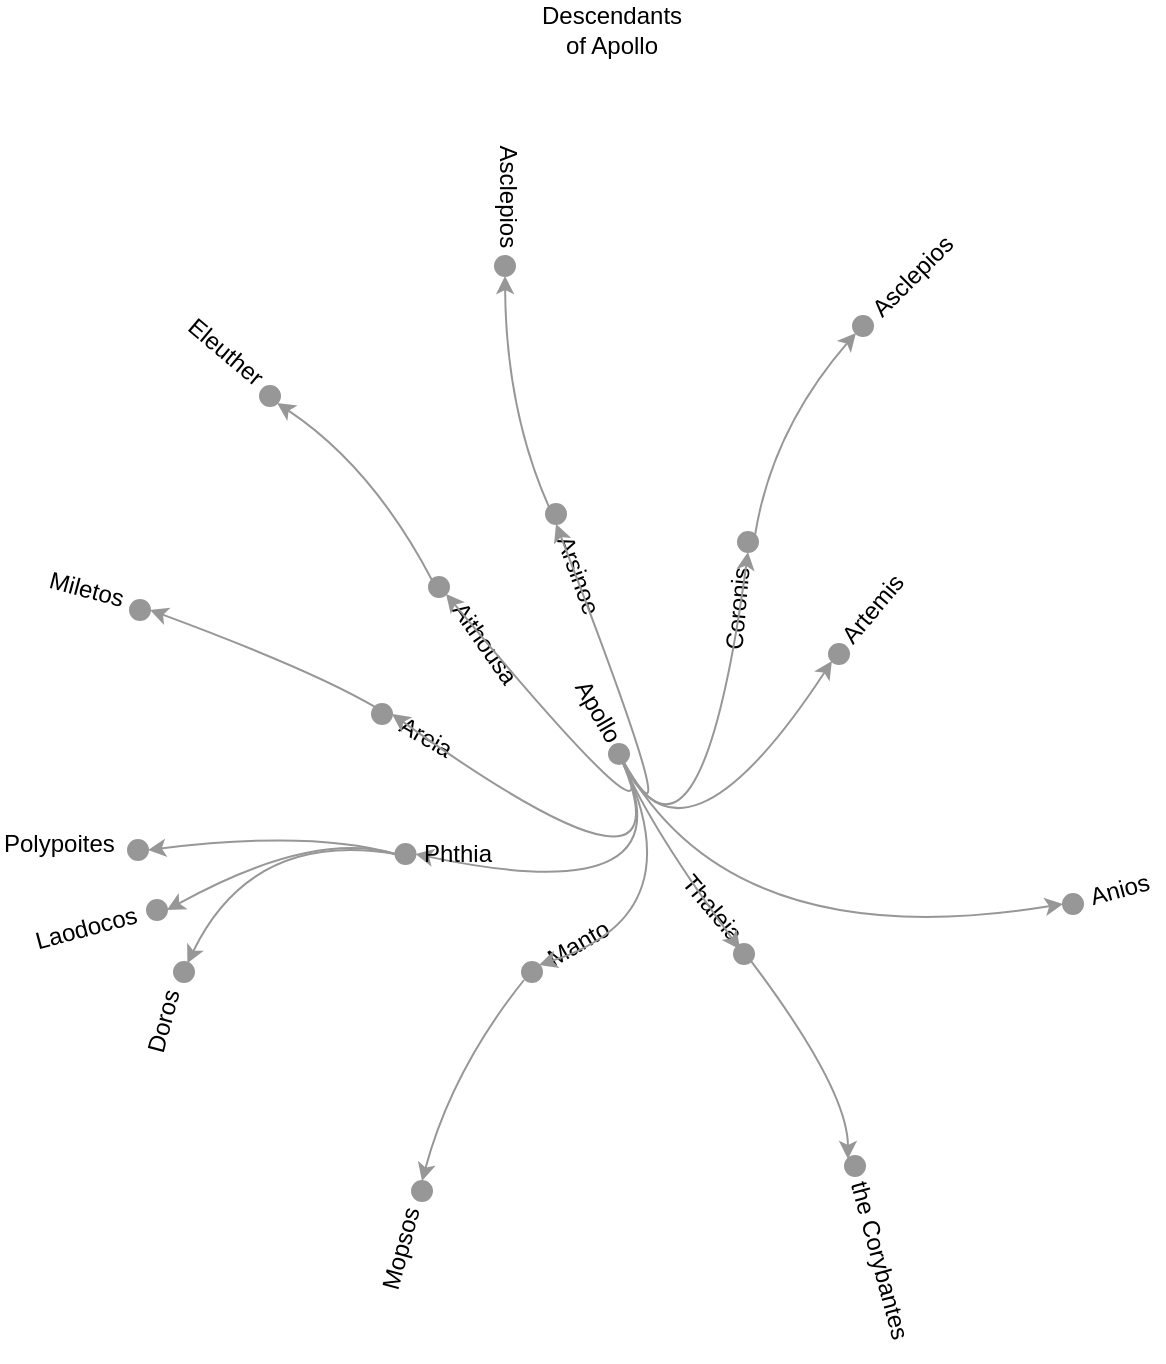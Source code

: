 <mxfile version="12.7.4" type="github" pages="2">
  <diagram id="MMezxm8C0TaXH5u5Hq_m" name="Radial tidytree">
    <mxGraphModel dx="1351" dy="856" grid="1" gridSize="10" guides="1" tooltips="1" connect="1" arrows="1" fold="1" page="1" pageScale="1" pageWidth="850" pageHeight="1100" math="0" shadow="0">
      <root>
        <mxCell id="0" />
        <mxCell id="1" parent="0" />
        <mxCell id="zpLSIEUbXP2ii_GwcyS6-2" value="Descendants of Apollo" style="text;html=1;strokeColor=none;fillColor=none;align=center;verticalAlign=middle;whiteSpace=wrap;rounded=0;" vertex="1" parent="1">
          <mxGeometry x="370" y="20" width="40" height="20" as="geometry" />
        </mxCell>
        <mxCell id="zpLSIEUbXP2ii_GwcyS6-75" value="" style="ellipse;whiteSpace=wrap;html=1;fillColor=#979797;strokeColor=#979797;" vertex="1" parent="1">
          <mxGeometry x="506.5" y="593" width="10" height="10" as="geometry" />
        </mxCell>
        <mxCell id="zpLSIEUbXP2ii_GwcyS6-76" value="the Corybantes" style="text;html=1;strokeColor=none;fillColor=none;align=center;verticalAlign=middle;whiteSpace=wrap;rounded=0;rotation=75;" vertex="1" parent="1">
          <mxGeometry x="474" y="635" width="99.5" height="20" as="geometry" />
        </mxCell>
        <mxCell id="zpLSIEUbXP2ii_GwcyS6-81" value="" style="ellipse;whiteSpace=wrap;html=1;fillColor=#979797;strokeColor=#979797;" vertex="1" parent="1">
          <mxGeometry x="290" y="605.5" width="10" height="10" as="geometry" />
        </mxCell>
        <mxCell id="zpLSIEUbXP2ii_GwcyS6-82" value="Mopsos" style="text;html=1;strokeColor=none;fillColor=none;align=left;verticalAlign=middle;whiteSpace=wrap;rounded=0;rotation=-75;" vertex="1" parent="1">
          <mxGeometry x="242" y="603" width="99.5" height="20" as="geometry" />
        </mxCell>
        <mxCell id="zpLSIEUbXP2ii_GwcyS6-83" value="" style="ellipse;whiteSpace=wrap;html=1;fillColor=#979797;strokeColor=#979797;" vertex="1" parent="1">
          <mxGeometry x="171" y="496" width="10" height="10" as="geometry" />
        </mxCell>
        <mxCell id="zpLSIEUbXP2ii_GwcyS6-84" value="Doros" style="text;html=1;strokeColor=none;fillColor=none;align=left;verticalAlign=middle;whiteSpace=wrap;rounded=0;rotation=-75;" vertex="1" parent="1">
          <mxGeometry x="148.22" y="515.91" width="35.5" height="20" as="geometry" />
        </mxCell>
        <mxCell id="zpLSIEUbXP2ii_GwcyS6-86" value="" style="ellipse;whiteSpace=wrap;html=1;fillColor=#979797;strokeColor=#979797;" vertex="1" parent="1">
          <mxGeometry x="157.5" y="465" width="10" height="10" as="geometry" />
        </mxCell>
        <mxCell id="zpLSIEUbXP2ii_GwcyS6-88" value="" style="ellipse;whiteSpace=wrap;html=1;fillColor=#979797;strokeColor=#979797;" vertex="1" parent="1">
          <mxGeometry x="148" y="435" width="10" height="10" as="geometry" />
        </mxCell>
        <mxCell id="zpLSIEUbXP2ii_GwcyS6-92" value="" style="ellipse;whiteSpace=wrap;html=1;fillColor=#979797;strokeColor=#979797;" vertex="1" parent="1">
          <mxGeometry x="149" y="315" width="10" height="10" as="geometry" />
        </mxCell>
        <mxCell id="zpLSIEUbXP2ii_GwcyS6-93" value="Miletos" style="text;html=1;strokeColor=none;fillColor=none;align=left;verticalAlign=middle;whiteSpace=wrap;rounded=0;rotation=15;" vertex="1" parent="1">
          <mxGeometry x="106.75" y="300.5" width="46.75" height="20" as="geometry" />
        </mxCell>
        <mxCell id="zpLSIEUbXP2ii_GwcyS6-94" value="" style="ellipse;whiteSpace=wrap;html=1;fillColor=#979797;strokeColor=#979797;" vertex="1" parent="1">
          <mxGeometry x="214" y="208" width="10" height="10" as="geometry" />
        </mxCell>
        <mxCell id="zpLSIEUbXP2ii_GwcyS6-95" value="Eleuther" style="text;html=1;strokeColor=none;fillColor=none;align=left;verticalAlign=middle;whiteSpace=wrap;rounded=0;rotation=40;" vertex="1" parent="1">
          <mxGeometry x="173" y="181" width="49" height="20" as="geometry" />
        </mxCell>
        <mxCell id="zpLSIEUbXP2ii_GwcyS6-96" value="" style="ellipse;whiteSpace=wrap;html=1;fillColor=#979797;strokeColor=#979797;" vertex="1" parent="1">
          <mxGeometry x="331.5" y="143" width="10" height="10" as="geometry" />
        </mxCell>
        <mxCell id="zpLSIEUbXP2ii_GwcyS6-97" value="Asclepios" style="text;html=1;strokeColor=none;fillColor=none;align=left;verticalAlign=middle;whiteSpace=wrap;rounded=0;rotation=90;" vertex="1" parent="1">
          <mxGeometry x="287.75" y="125" width="99.5" height="20" as="geometry" />
        </mxCell>
        <mxCell id="zpLSIEUbXP2ii_GwcyS6-98" value="" style="ellipse;whiteSpace=wrap;html=1;fillColor=#979797;strokeColor=#979797;" vertex="1" parent="1">
          <mxGeometry x="510.5" y="173" width="10" height="10" as="geometry" />
        </mxCell>
        <mxCell id="zpLSIEUbXP2ii_GwcyS6-99" value="Asclepios" style="text;html=1;strokeColor=none;fillColor=none;align=left;verticalAlign=middle;whiteSpace=wrap;rounded=0;rotation=-45;" vertex="1" parent="1">
          <mxGeometry x="506.5" y="127" width="99.5" height="20" as="geometry" />
        </mxCell>
        <mxCell id="zpLSIEUbXP2ii_GwcyS6-100" value="" style="curved=1;endArrow=classic;html=1;entryX=0;entryY=0;entryDx=0;entryDy=0;exitX=1;exitY=1;exitDx=0;exitDy=0;strokeColor=#979797;" edge="1" parent="1" source="zpLSIEUbXP2ii_GwcyS6-21" target="zpLSIEUbXP2ii_GwcyS6-75">
          <mxGeometry width="50" height="50" relative="1" as="geometry">
            <mxPoint x="456" y="497" as="sourcePoint" />
            <mxPoint x="516.504" y="598.464" as="targetPoint" />
            <Array as="points">
              <mxPoint x="508" y="560" />
            </Array>
          </mxGeometry>
        </mxCell>
        <mxCell id="zpLSIEUbXP2ii_GwcyS6-101" value="" style="curved=1;endArrow=classic;html=1;entryX=0.5;entryY=0;entryDx=0;entryDy=0;strokeColor=#979797;" edge="1" parent="1" target="zpLSIEUbXP2ii_GwcyS6-81">
          <mxGeometry width="50" height="50" relative="1" as="geometry">
            <mxPoint x="346" y="505" as="sourcePoint" />
            <mxPoint x="389.924" y="620.504" as="targetPoint" />
            <Array as="points">
              <mxPoint x="310" y="550" />
            </Array>
          </mxGeometry>
        </mxCell>
        <mxCell id="zpLSIEUbXP2ii_GwcyS6-102" value="" style="curved=1;endArrow=classic;html=1;exitX=0;exitY=0.5;exitDx=0;exitDy=0;strokeColor=#979797;entryX=0.67;entryY=0.064;entryDx=0;entryDy=0;entryPerimeter=0;" edge="1" parent="1" source="zpLSIEUbXP2ii_GwcyS6-29" target="zpLSIEUbXP2ii_GwcyS6-83">
          <mxGeometry width="50" height="50" relative="1" as="geometry">
            <mxPoint x="469.536" y="505.536" as="sourcePoint" />
            <mxPoint x="180" y="490" as="targetPoint" />
            <Array as="points">
              <mxPoint x="210" y="430" />
            </Array>
          </mxGeometry>
        </mxCell>
        <mxCell id="zpLSIEUbXP2ii_GwcyS6-103" value="" style="curved=1;endArrow=classic;html=1;entryX=1;entryY=0.5;entryDx=0;entryDy=0;exitX=0;exitY=0.5;exitDx=0;exitDy=0;strokeColor=#979797;" edge="1" parent="1" source="zpLSIEUbXP2ii_GwcyS6-29" target="zpLSIEUbXP2ii_GwcyS6-86">
          <mxGeometry width="50" height="50" relative="1" as="geometry">
            <mxPoint x="280" y="440" as="sourcePoint" />
            <mxPoint x="191" y="511" as="targetPoint" />
            <Array as="points">
              <mxPoint x="240" y="430" />
            </Array>
          </mxGeometry>
        </mxCell>
        <mxCell id="zpLSIEUbXP2ii_GwcyS6-104" value="" style="curved=1;endArrow=classic;html=1;entryX=1;entryY=0.5;entryDx=0;entryDy=0;exitX=0;exitY=0.5;exitDx=0;exitDy=0;strokeColor=#979797;" edge="1" parent="1" source="zpLSIEUbXP2ii_GwcyS6-29" target="zpLSIEUbXP2ii_GwcyS6-88">
          <mxGeometry width="50" height="50" relative="1" as="geometry">
            <mxPoint x="291.75" y="452" as="sourcePoint" />
            <mxPoint x="177.5" y="480" as="targetPoint" />
            <Array as="points">
              <mxPoint x="240" y="430" />
            </Array>
          </mxGeometry>
        </mxCell>
        <mxCell id="zpLSIEUbXP2ii_GwcyS6-105" value="" style="curved=1;endArrow=classic;html=1;entryX=1;entryY=0.5;entryDx=0;entryDy=0;exitX=0;exitY=0;exitDx=0;exitDy=0;strokeColor=#979797;" edge="1" parent="1" source="zpLSIEUbXP2ii_GwcyS6-31" target="zpLSIEUbXP2ii_GwcyS6-92">
          <mxGeometry width="50" height="50" relative="1" as="geometry">
            <mxPoint x="275" y="370" as="sourcePoint" />
            <mxPoint x="168" y="450" as="targetPoint" />
            <Array as="points">
              <mxPoint x="240" y="350" />
            </Array>
          </mxGeometry>
        </mxCell>
        <mxCell id="zpLSIEUbXP2ii_GwcyS6-106" value="" style="curved=1;endArrow=classic;html=1;entryX=1;entryY=1;entryDx=0;entryDy=0;exitX=0;exitY=0;exitDx=0;exitDy=0;strokeColor=#979797;" edge="1" parent="1" source="zpLSIEUbXP2ii_GwcyS6-33" target="zpLSIEUbXP2ii_GwcyS6-94">
          <mxGeometry width="50" height="50" relative="1" as="geometry">
            <mxPoint x="285.75" y="260" as="sourcePoint" />
            <mxPoint x="162" y="258" as="targetPoint" />
            <Array as="points">
              <mxPoint x="270" y="248" />
            </Array>
          </mxGeometry>
        </mxCell>
        <mxCell id="piXN6fs6B9FxwkCWEheY-3" value="" style="ellipse;whiteSpace=wrap;html=1;fillColor=#979797;strokeColor=#979797;" parent="1" vertex="1">
          <mxGeometry x="388.5" y="387" width="10" height="10" as="geometry" />
        </mxCell>
        <mxCell id="zpLSIEUbXP2ii_GwcyS6-1" value="Apollo" style="text;html=1;strokeColor=none;fillColor=none;align=center;verticalAlign=middle;whiteSpace=wrap;rounded=0;rotation=60;" vertex="1" parent="1">
          <mxGeometry x="363" y="361" width="40" height="20" as="geometry" />
        </mxCell>
        <mxCell id="zpLSIEUbXP2ii_GwcyS6-6" value="" style="ellipse;whiteSpace=wrap;html=1;fillColor=#979797;strokeColor=#979797;" vertex="1" parent="1">
          <mxGeometry x="498.5" y="337" width="10" height="10" as="geometry" />
        </mxCell>
        <mxCell id="zpLSIEUbXP2ii_GwcyS6-7" value="Artemis" style="text;html=1;strokeColor=none;fillColor=none;align=center;verticalAlign=middle;whiteSpace=wrap;rounded=0;rotation=-50;" vertex="1" parent="1">
          <mxGeometry x="501.5" y="310.5" width="37" height="18.5" as="geometry" />
        </mxCell>
        <mxCell id="zpLSIEUbXP2ii_GwcyS6-21" value="" style="ellipse;whiteSpace=wrap;html=1;fillColor=#979797;strokeColor=#979797;" vertex="1" parent="1">
          <mxGeometry x="451" y="487" width="10" height="10" as="geometry" />
        </mxCell>
        <mxCell id="zpLSIEUbXP2ii_GwcyS6-27" value="" style="ellipse;whiteSpace=wrap;html=1;fillColor=#979797;strokeColor=#979797;" vertex="1" parent="1">
          <mxGeometry x="345" y="496" width="10" height="10" as="geometry" />
        </mxCell>
        <mxCell id="zpLSIEUbXP2ii_GwcyS6-28" value="Manto" style="text;html=1;strokeColor=none;fillColor=none;align=left;verticalAlign=middle;whiteSpace=wrap;rounded=0;rotation=-30;" vertex="1" parent="1">
          <mxGeometry x="351.75" y="465" width="85" height="20" as="geometry" />
        </mxCell>
        <mxCell id="zpLSIEUbXP2ii_GwcyS6-29" value="" style="ellipse;whiteSpace=wrap;html=1;fillColor=#979797;strokeColor=#979797;" vertex="1" parent="1">
          <mxGeometry x="281.75" y="437" width="10" height="10" as="geometry" />
        </mxCell>
        <mxCell id="zpLSIEUbXP2ii_GwcyS6-31" value="" style="ellipse;whiteSpace=wrap;html=1;fillColor=#979797;strokeColor=#979797;" vertex="1" parent="1">
          <mxGeometry x="270" y="367" width="10" height="10" as="geometry" />
        </mxCell>
        <mxCell id="zpLSIEUbXP2ii_GwcyS6-32" value="Areia" style="text;html=1;strokeColor=none;fillColor=none;align=left;verticalAlign=middle;whiteSpace=wrap;rounded=0;rotation=30;" vertex="1" parent="1">
          <mxGeometry x="278" y="387" width="85" height="20" as="geometry" />
        </mxCell>
        <mxCell id="zpLSIEUbXP2ii_GwcyS6-33" value="" style="ellipse;whiteSpace=wrap;html=1;fillColor=#979797;strokeColor=#979797;" vertex="1" parent="1">
          <mxGeometry x="298.5" y="303.5" width="10" height="10" as="geometry" />
        </mxCell>
        <mxCell id="zpLSIEUbXP2ii_GwcyS6-34" value="Aithousa" style="text;html=1;strokeColor=none;fillColor=none;align=left;verticalAlign=middle;whiteSpace=wrap;rounded=0;rotation=55;" vertex="1" parent="1">
          <mxGeometry x="294" y="341" width="85" height="20" as="geometry" />
        </mxCell>
        <mxCell id="zpLSIEUbXP2ii_GwcyS6-35" value="" style="ellipse;whiteSpace=wrap;html=1;fillColor=#979797;strokeColor=#979797;" vertex="1" parent="1">
          <mxGeometry x="357" y="267" width="10" height="10" as="geometry" />
        </mxCell>
        <mxCell id="zpLSIEUbXP2ii_GwcyS6-36" value="Arsinoe" style="text;html=1;strokeColor=none;fillColor=none;align=left;verticalAlign=middle;whiteSpace=wrap;rounded=0;rotation=70;" vertex="1" parent="1">
          <mxGeometry x="337" y="311.5" width="85" height="20" as="geometry" />
        </mxCell>
        <mxCell id="zpLSIEUbXP2ii_GwcyS6-39" value="" style="ellipse;whiteSpace=wrap;html=1;fillColor=#979797;strokeColor=#979797;" vertex="1" parent="1">
          <mxGeometry x="453" y="281" width="10" height="10" as="geometry" />
        </mxCell>
        <mxCell id="zpLSIEUbXP2ii_GwcyS6-40" value="Coronis" style="text;html=1;strokeColor=none;fillColor=none;align=left;verticalAlign=middle;whiteSpace=wrap;rounded=0;rotation=-85;" vertex="1" parent="1">
          <mxGeometry x="428.89" y="307.93" width="48" height="20" as="geometry" />
        </mxCell>
        <mxCell id="zpLSIEUbXP2ii_GwcyS6-55" value="" style="curved=1;endArrow=classic;html=1;entryX=0.5;entryY=1;entryDx=0;entryDy=0;strokeColor=#979797;" edge="1" parent="1" target="zpLSIEUbXP2ii_GwcyS6-39">
          <mxGeometry width="50" height="50" relative="1" as="geometry">
            <mxPoint x="393.5" y="392" as="sourcePoint" />
            <mxPoint x="413.5" y="352" as="targetPoint" />
            <Array as="points">
              <mxPoint x="433.5" y="472" />
            </Array>
          </mxGeometry>
        </mxCell>
        <mxCell id="zpLSIEUbXP2ii_GwcyS6-56" value="" style="ellipse;whiteSpace=wrap;html=1;fillColor=#979797;strokeColor=#979797;" vertex="1" parent="1">
          <mxGeometry x="615.5" y="462" width="10" height="10" as="geometry" />
        </mxCell>
        <mxCell id="zpLSIEUbXP2ii_GwcyS6-57" value="Anios" style="text;html=1;strokeColor=none;fillColor=none;align=center;verticalAlign=middle;whiteSpace=wrap;rounded=0;rotation=-15;" vertex="1" parent="1">
          <mxGeometry x="623.5" y="450" width="40" height="20" as="geometry" />
        </mxCell>
        <mxCell id="zpLSIEUbXP2ii_GwcyS6-58" value="" style="curved=1;endArrow=classic;html=1;entryX=0;entryY=1;entryDx=0;entryDy=0;strokeColor=#979797;" edge="1" parent="1" target="zpLSIEUbXP2ii_GwcyS6-6">
          <mxGeometry width="50" height="50" relative="1" as="geometry">
            <mxPoint x="393.5" y="392" as="sourcePoint" />
            <mxPoint x="468" y="301" as="targetPoint" />
            <Array as="points">
              <mxPoint x="423.5" y="462" />
            </Array>
          </mxGeometry>
        </mxCell>
        <mxCell id="zpLSIEUbXP2ii_GwcyS6-59" value="" style="curved=1;endArrow=classic;html=1;entryX=0;entryY=0.5;entryDx=0;entryDy=0;strokeColor=#979797;" edge="1" parent="1" target="zpLSIEUbXP2ii_GwcyS6-56">
          <mxGeometry width="50" height="50" relative="1" as="geometry">
            <mxPoint x="393.5" y="392" as="sourcePoint" />
            <mxPoint x="502.5" y="427" as="targetPoint" />
            <Array as="points">
              <mxPoint x="446.5" y="494.5" />
            </Array>
          </mxGeometry>
        </mxCell>
        <mxCell id="zpLSIEUbXP2ii_GwcyS6-61" value="" style="curved=1;endArrow=classic;html=1;entryX=1;entryY=0;entryDx=0;entryDy=0;strokeColor=#979797;" edge="1" parent="1" target="zpLSIEUbXP2ii_GwcyS6-27">
          <mxGeometry width="50" height="50" relative="1" as="geometry">
            <mxPoint x="393.5" y="392" as="sourcePoint" />
            <mxPoint x="498" y="331" as="targetPoint" />
            <Array as="points">
              <mxPoint x="433.5" y="472" />
            </Array>
          </mxGeometry>
        </mxCell>
        <mxCell id="zpLSIEUbXP2ii_GwcyS6-64" value="" style="curved=1;endArrow=classic;html=1;entryX=1;entryY=0.5;entryDx=0;entryDy=0;strokeColor=#979797;" edge="1" parent="1" target="zpLSIEUbXP2ii_GwcyS6-29">
          <mxGeometry width="50" height="50" relative="1" as="geometry">
            <mxPoint x="393.5" y="392" as="sourcePoint" />
            <mxPoint x="360" y="506" as="targetPoint" />
            <Array as="points">
              <mxPoint x="433.5" y="472" />
            </Array>
          </mxGeometry>
        </mxCell>
        <mxCell id="zpLSIEUbXP2ii_GwcyS6-67" value="" style="curved=1;endArrow=classic;html=1;entryX=1;entryY=0.5;entryDx=0;entryDy=0;strokeColor=#979797;" edge="1" parent="1" target="zpLSIEUbXP2ii_GwcyS6-31">
          <mxGeometry width="50" height="50" relative="1" as="geometry">
            <mxPoint x="393.5" y="392" as="sourcePoint" />
            <mxPoint x="300.286" y="448.464" as="targetPoint" />
            <Array as="points">
              <mxPoint x="433.5" y="482" />
            </Array>
          </mxGeometry>
        </mxCell>
        <mxCell id="zpLSIEUbXP2ii_GwcyS6-68" value="" style="curved=1;endArrow=classic;html=1;entryX=1;entryY=1;entryDx=0;entryDy=0;strokeColor=#979797;" edge="1" parent="1" target="zpLSIEUbXP2ii_GwcyS6-33">
          <mxGeometry width="50" height="50" relative="1" as="geometry">
            <mxPoint x="393.5" y="392" as="sourcePoint" />
            <mxPoint x="310.286" y="458.464" as="targetPoint" />
            <Array as="points">
              <mxPoint x="423.5" y="452" />
            </Array>
          </mxGeometry>
        </mxCell>
        <mxCell id="zpLSIEUbXP2ii_GwcyS6-70" value="" style="curved=1;endArrow=classic;html=1;entryX=0.5;entryY=1;entryDx=0;entryDy=0;strokeColor=#979797;" edge="1" parent="1" target="zpLSIEUbXP2ii_GwcyS6-35">
          <mxGeometry width="50" height="50" relative="1" as="geometry">
            <mxPoint x="393.5" y="392" as="sourcePoint" />
            <mxPoint x="468" y="301" as="targetPoint" />
            <Array as="points">
              <mxPoint x="433.5" y="462" />
            </Array>
          </mxGeometry>
        </mxCell>
        <mxCell id="zpLSIEUbXP2ii_GwcyS6-22" value="Thaleia" style="text;html=1;strokeColor=none;fillColor=none;align=left;verticalAlign=middle;whiteSpace=wrap;rounded=0;rotation=50;" vertex="1" parent="1">
          <mxGeometry x="418" y="461" width="47" height="18" as="geometry" />
        </mxCell>
        <mxCell id="zpLSIEUbXP2ii_GwcyS6-115" value="" style="curved=1;endArrow=classic;html=1;entryX=0.992;entryY=0.667;entryDx=0;entryDy=0;strokeColor=#979797;entryPerimeter=0;" edge="1" parent="1" source="piXN6fs6B9FxwkCWEheY-3" target="zpLSIEUbXP2ii_GwcyS6-22">
          <mxGeometry width="50" height="50" relative="1" as="geometry">
            <mxPoint x="400" y="400" as="sourcePoint" />
            <mxPoint x="625.5" y="477" as="targetPoint" />
            <Array as="points">
              <mxPoint x="410" y="430" />
            </Array>
          </mxGeometry>
        </mxCell>
        <mxCell id="zpLSIEUbXP2ii_GwcyS6-30" value="Phthia" style="text;html=1;strokeColor=none;fillColor=none;align=left;verticalAlign=middle;whiteSpace=wrap;rounded=0;rotation=0;" vertex="1" parent="1">
          <mxGeometry x="294" y="432" width="85" height="20" as="geometry" />
        </mxCell>
        <mxCell id="zpLSIEUbXP2ii_GwcyS6-89" value="Polypoites" style="text;html=1;strokeColor=none;fillColor=none;align=left;verticalAlign=middle;whiteSpace=wrap;rounded=0;" vertex="1" parent="1">
          <mxGeometry x="84.22" y="427" width="99.5" height="20" as="geometry" />
        </mxCell>
        <mxCell id="zpLSIEUbXP2ii_GwcyS6-87" value="Laodocos" style="text;html=1;strokeColor=none;fillColor=none;align=left;verticalAlign=middle;whiteSpace=wrap;rounded=0;rotation=-15;" vertex="1" parent="1">
          <mxGeometry x="98.75" y="469" width="56.75" height="20" as="geometry" />
        </mxCell>
        <mxCell id="zpLSIEUbXP2ii_GwcyS6-121" value="" style="curved=1;endArrow=classic;html=1;entryX=0.5;entryY=1;entryDx=0;entryDy=0;exitX=0;exitY=0;exitDx=0;exitDy=0;strokeColor=#979797;" edge="1" parent="1" source="zpLSIEUbXP2ii_GwcyS6-35" target="zpLSIEUbXP2ii_GwcyS6-96">
          <mxGeometry width="50" height="50" relative="1" as="geometry">
            <mxPoint x="309.964" y="314.964" as="sourcePoint" />
            <mxPoint x="232.536" y="226.536" as="targetPoint" />
            <Array as="points">
              <mxPoint x="337" y="220" />
            </Array>
          </mxGeometry>
        </mxCell>
        <mxCell id="zpLSIEUbXP2ii_GwcyS6-122" value="" style="curved=1;endArrow=classic;html=1;entryX=0;entryY=1;entryDx=0;entryDy=0;strokeColor=#979797;exitX=1;exitY=0;exitDx=0;exitDy=0;" edge="1" parent="1" source="zpLSIEUbXP2ii_GwcyS6-39" target="zpLSIEUbXP2ii_GwcyS6-98">
          <mxGeometry width="50" height="50" relative="1" as="geometry">
            <mxPoint x="480" y="240" as="sourcePoint" />
            <mxPoint x="510.5" y="185.04" as="targetPoint" />
            <Array as="points">
              <mxPoint x="470" y="230" />
            </Array>
          </mxGeometry>
        </mxCell>
      </root>
    </mxGraphModel>
  </diagram>
  <diagram name="Radial dendrogram" id="KRudiVF5FKRxT_-Z2kIf">
    <mxGraphModel dx="263" dy="166" grid="1" gridSize="10" guides="1" tooltips="1" connect="1" arrows="1" fold="1" page="1" pageScale="1" pageWidth="850" pageHeight="1100" math="0" shadow="0">
      <root>
        <mxCell id="ILNOEdcmmxVBnobngjC5-0" />
        <mxCell id="ILNOEdcmmxVBnobngjC5-1" parent="ILNOEdcmmxVBnobngjC5-0" />
        <mxCell id="ILNOEdcmmxVBnobngjC5-2" value="Descendants of Apollo" style="text;html=1;strokeColor=none;fillColor=none;align=center;verticalAlign=middle;whiteSpace=wrap;rounded=0;" vertex="1" parent="ILNOEdcmmxVBnobngjC5-1">
          <mxGeometry x="370" y="20" width="40" height="20" as="geometry" />
        </mxCell>
        <mxCell id="ILNOEdcmmxVBnobngjC5-3" value="" style="ellipse;whiteSpace=wrap;html=1;fillColor=#979797;strokeColor=#979797;" vertex="1" parent="ILNOEdcmmxVBnobngjC5-1">
          <mxGeometry x="506.5" y="593" width="10" height="10" as="geometry" />
        </mxCell>
        <mxCell id="ILNOEdcmmxVBnobngjC5-4" value="the Corybantes" style="text;html=1;strokeColor=none;fillColor=none;align=center;verticalAlign=middle;whiteSpace=wrap;rounded=0;rotation=75;" vertex="1" parent="ILNOEdcmmxVBnobngjC5-1">
          <mxGeometry x="474" y="635" width="99.5" height="20" as="geometry" />
        </mxCell>
        <mxCell id="ILNOEdcmmxVBnobngjC5-5" value="" style="ellipse;whiteSpace=wrap;html=1;fillColor=#979797;strokeColor=#979797;" vertex="1" parent="ILNOEdcmmxVBnobngjC5-1">
          <mxGeometry x="290" y="605.5" width="10" height="10" as="geometry" />
        </mxCell>
        <mxCell id="ILNOEdcmmxVBnobngjC5-6" value="Mopsos" style="text;html=1;strokeColor=none;fillColor=none;align=left;verticalAlign=middle;whiteSpace=wrap;rounded=0;rotation=-75;" vertex="1" parent="ILNOEdcmmxVBnobngjC5-1">
          <mxGeometry x="242" y="603" width="99.5" height="20" as="geometry" />
        </mxCell>
        <mxCell id="ILNOEdcmmxVBnobngjC5-7" value="" style="ellipse;whiteSpace=wrap;html=1;fillColor=#979797;strokeColor=#979797;" vertex="1" parent="ILNOEdcmmxVBnobngjC5-1">
          <mxGeometry x="171" y="496" width="10" height="10" as="geometry" />
        </mxCell>
        <mxCell id="ILNOEdcmmxVBnobngjC5-8" value="Doros" style="text;html=1;strokeColor=none;fillColor=none;align=left;verticalAlign=middle;whiteSpace=wrap;rounded=0;rotation=-75;" vertex="1" parent="ILNOEdcmmxVBnobngjC5-1">
          <mxGeometry x="148.22" y="515.91" width="35.5" height="20" as="geometry" />
        </mxCell>
        <mxCell id="ILNOEdcmmxVBnobngjC5-9" value="" style="ellipse;whiteSpace=wrap;html=1;fillColor=#979797;strokeColor=#979797;" vertex="1" parent="ILNOEdcmmxVBnobngjC5-1">
          <mxGeometry x="157.5" y="465" width="10" height="10" as="geometry" />
        </mxCell>
        <mxCell id="ILNOEdcmmxVBnobngjC5-10" value="" style="ellipse;whiteSpace=wrap;html=1;fillColor=#979797;strokeColor=#979797;" vertex="1" parent="ILNOEdcmmxVBnobngjC5-1">
          <mxGeometry x="148" y="435" width="10" height="10" as="geometry" />
        </mxCell>
        <mxCell id="ILNOEdcmmxVBnobngjC5-11" value="" style="ellipse;whiteSpace=wrap;html=1;fillColor=#979797;strokeColor=#979797;" vertex="1" parent="ILNOEdcmmxVBnobngjC5-1">
          <mxGeometry x="149" y="315" width="10" height="10" as="geometry" />
        </mxCell>
        <mxCell id="ILNOEdcmmxVBnobngjC5-12" value="Miletos" style="text;html=1;strokeColor=none;fillColor=none;align=left;verticalAlign=middle;whiteSpace=wrap;rounded=0;rotation=15;" vertex="1" parent="ILNOEdcmmxVBnobngjC5-1">
          <mxGeometry x="106.75" y="300.5" width="46.75" height="20" as="geometry" />
        </mxCell>
        <mxCell id="ILNOEdcmmxVBnobngjC5-13" value="" style="ellipse;whiteSpace=wrap;html=1;fillColor=#979797;strokeColor=#979797;" vertex="1" parent="ILNOEdcmmxVBnobngjC5-1">
          <mxGeometry x="214" y="208" width="10" height="10" as="geometry" />
        </mxCell>
        <mxCell id="ILNOEdcmmxVBnobngjC5-14" value="Eleuther" style="text;html=1;strokeColor=none;fillColor=none;align=left;verticalAlign=middle;whiteSpace=wrap;rounded=0;rotation=40;" vertex="1" parent="ILNOEdcmmxVBnobngjC5-1">
          <mxGeometry x="173" y="181" width="49" height="20" as="geometry" />
        </mxCell>
        <mxCell id="ILNOEdcmmxVBnobngjC5-15" value="" style="ellipse;whiteSpace=wrap;html=1;fillColor=#979797;strokeColor=#979797;" vertex="1" parent="ILNOEdcmmxVBnobngjC5-1">
          <mxGeometry x="331.5" y="143" width="10" height="10" as="geometry" />
        </mxCell>
        <mxCell id="ILNOEdcmmxVBnobngjC5-16" value="Asclepios" style="text;html=1;strokeColor=none;fillColor=none;align=left;verticalAlign=middle;whiteSpace=wrap;rounded=0;rotation=90;" vertex="1" parent="ILNOEdcmmxVBnobngjC5-1">
          <mxGeometry x="287.75" y="125" width="99.5" height="20" as="geometry" />
        </mxCell>
        <mxCell id="ILNOEdcmmxVBnobngjC5-17" value="" style="ellipse;whiteSpace=wrap;html=1;fillColor=#979797;strokeColor=#979797;" vertex="1" parent="ILNOEdcmmxVBnobngjC5-1">
          <mxGeometry x="510.5" y="173" width="10" height="10" as="geometry" />
        </mxCell>
        <mxCell id="ILNOEdcmmxVBnobngjC5-18" value="Asclepios" style="text;html=1;strokeColor=none;fillColor=none;align=left;verticalAlign=middle;whiteSpace=wrap;rounded=0;rotation=-45;" vertex="1" parent="ILNOEdcmmxVBnobngjC5-1">
          <mxGeometry x="506.5" y="127" width="99.5" height="20" as="geometry" />
        </mxCell>
        <mxCell id="ILNOEdcmmxVBnobngjC5-19" value="" style="curved=1;endArrow=classic;html=1;entryX=0;entryY=0;entryDx=0;entryDy=0;exitX=1;exitY=1;exitDx=0;exitDy=0;strokeColor=#979797;" edge="1" parent="ILNOEdcmmxVBnobngjC5-1" source="ILNOEdcmmxVBnobngjC5-30" target="ILNOEdcmmxVBnobngjC5-3">
          <mxGeometry width="50" height="50" relative="1" as="geometry">
            <mxPoint x="456" y="497" as="sourcePoint" />
            <mxPoint x="516.504" y="598.464" as="targetPoint" />
            <Array as="points">
              <mxPoint x="508" y="560" />
            </Array>
          </mxGeometry>
        </mxCell>
        <mxCell id="ILNOEdcmmxVBnobngjC5-20" value="" style="curved=1;endArrow=classic;html=1;entryX=0.5;entryY=0;entryDx=0;entryDy=0;strokeColor=#979797;" edge="1" parent="ILNOEdcmmxVBnobngjC5-1" target="ILNOEdcmmxVBnobngjC5-5">
          <mxGeometry width="50" height="50" relative="1" as="geometry">
            <mxPoint x="346" y="505" as="sourcePoint" />
            <mxPoint x="389.924" y="620.504" as="targetPoint" />
            <Array as="points">
              <mxPoint x="310" y="550" />
            </Array>
          </mxGeometry>
        </mxCell>
        <mxCell id="ILNOEdcmmxVBnobngjC5-21" value="" style="curved=1;endArrow=classic;html=1;exitX=0;exitY=0.5;exitDx=0;exitDy=0;strokeColor=#979797;entryX=0.67;entryY=0.064;entryDx=0;entryDy=0;entryPerimeter=0;" edge="1" parent="ILNOEdcmmxVBnobngjC5-1" source="ILNOEdcmmxVBnobngjC5-33" target="ILNOEdcmmxVBnobngjC5-7">
          <mxGeometry width="50" height="50" relative="1" as="geometry">
            <mxPoint x="469.536" y="505.536" as="sourcePoint" />
            <mxPoint x="180" y="490" as="targetPoint" />
            <Array as="points">
              <mxPoint x="210" y="430" />
            </Array>
          </mxGeometry>
        </mxCell>
        <mxCell id="ILNOEdcmmxVBnobngjC5-22" value="" style="curved=1;endArrow=classic;html=1;entryX=1;entryY=0.5;entryDx=0;entryDy=0;exitX=0;exitY=0.5;exitDx=0;exitDy=0;strokeColor=#979797;" edge="1" parent="ILNOEdcmmxVBnobngjC5-1" source="ILNOEdcmmxVBnobngjC5-33" target="ILNOEdcmmxVBnobngjC5-9">
          <mxGeometry width="50" height="50" relative="1" as="geometry">
            <mxPoint x="280" y="440" as="sourcePoint" />
            <mxPoint x="191" y="511" as="targetPoint" />
            <Array as="points">
              <mxPoint x="240" y="430" />
            </Array>
          </mxGeometry>
        </mxCell>
        <mxCell id="ILNOEdcmmxVBnobngjC5-23" value="" style="curved=1;endArrow=classic;html=1;entryX=1;entryY=0.5;entryDx=0;entryDy=0;exitX=0;exitY=0.5;exitDx=0;exitDy=0;strokeColor=#979797;" edge="1" parent="ILNOEdcmmxVBnobngjC5-1" source="ILNOEdcmmxVBnobngjC5-33" target="ILNOEdcmmxVBnobngjC5-10">
          <mxGeometry width="50" height="50" relative="1" as="geometry">
            <mxPoint x="291.75" y="452" as="sourcePoint" />
            <mxPoint x="177.5" y="480" as="targetPoint" />
            <Array as="points">
              <mxPoint x="240" y="430" />
            </Array>
          </mxGeometry>
        </mxCell>
        <mxCell id="ILNOEdcmmxVBnobngjC5-24" value="" style="curved=1;endArrow=classic;html=1;entryX=1;entryY=0.5;entryDx=0;entryDy=0;exitX=0;exitY=0;exitDx=0;exitDy=0;strokeColor=#979797;" edge="1" parent="ILNOEdcmmxVBnobngjC5-1" source="ILNOEdcmmxVBnobngjC5-34" target="ILNOEdcmmxVBnobngjC5-11">
          <mxGeometry width="50" height="50" relative="1" as="geometry">
            <mxPoint x="275" y="370" as="sourcePoint" />
            <mxPoint x="168" y="450" as="targetPoint" />
            <Array as="points">
              <mxPoint x="240" y="350" />
            </Array>
          </mxGeometry>
        </mxCell>
        <mxCell id="ILNOEdcmmxVBnobngjC5-25" value="" style="curved=1;endArrow=classic;html=1;entryX=1;entryY=1;entryDx=0;entryDy=0;exitX=0;exitY=0;exitDx=0;exitDy=0;strokeColor=#979797;" edge="1" parent="ILNOEdcmmxVBnobngjC5-1" source="ILNOEdcmmxVBnobngjC5-36" target="ILNOEdcmmxVBnobngjC5-13">
          <mxGeometry width="50" height="50" relative="1" as="geometry">
            <mxPoint x="285.75" y="260" as="sourcePoint" />
            <mxPoint x="162" y="258" as="targetPoint" />
            <Array as="points">
              <mxPoint x="270" y="248" />
            </Array>
          </mxGeometry>
        </mxCell>
        <mxCell id="ILNOEdcmmxVBnobngjC5-26" value="" style="ellipse;whiteSpace=wrap;html=1;fillColor=#979797;strokeColor=#979797;" vertex="1" parent="ILNOEdcmmxVBnobngjC5-1">
          <mxGeometry x="388.5" y="387" width="10" height="10" as="geometry" />
        </mxCell>
        <mxCell id="ILNOEdcmmxVBnobngjC5-27" value="Apollo" style="text;html=1;strokeColor=none;fillColor=none;align=center;verticalAlign=middle;whiteSpace=wrap;rounded=0;rotation=60;" vertex="1" parent="ILNOEdcmmxVBnobngjC5-1">
          <mxGeometry x="363" y="361" width="40" height="20" as="geometry" />
        </mxCell>
        <mxCell id="ILNOEdcmmxVBnobngjC5-28" value="" style="ellipse;whiteSpace=wrap;html=1;fillColor=#979797;strokeColor=#979797;" vertex="1" parent="ILNOEdcmmxVBnobngjC5-1">
          <mxGeometry x="498.5" y="337" width="10" height="10" as="geometry" />
        </mxCell>
        <mxCell id="ILNOEdcmmxVBnobngjC5-29" value="Artemis" style="text;html=1;strokeColor=none;fillColor=none;align=center;verticalAlign=middle;whiteSpace=wrap;rounded=0;rotation=-50;" vertex="1" parent="ILNOEdcmmxVBnobngjC5-1">
          <mxGeometry x="501.5" y="310.5" width="37" height="18.5" as="geometry" />
        </mxCell>
        <mxCell id="ILNOEdcmmxVBnobngjC5-30" value="" style="ellipse;whiteSpace=wrap;html=1;fillColor=#979797;strokeColor=#979797;" vertex="1" parent="ILNOEdcmmxVBnobngjC5-1">
          <mxGeometry x="451" y="487" width="10" height="10" as="geometry" />
        </mxCell>
        <mxCell id="ILNOEdcmmxVBnobngjC5-31" value="" style="ellipse;whiteSpace=wrap;html=1;fillColor=#979797;strokeColor=#979797;" vertex="1" parent="ILNOEdcmmxVBnobngjC5-1">
          <mxGeometry x="345" y="496" width="10" height="10" as="geometry" />
        </mxCell>
        <mxCell id="ILNOEdcmmxVBnobngjC5-32" value="Manto" style="text;html=1;strokeColor=none;fillColor=none;align=left;verticalAlign=middle;whiteSpace=wrap;rounded=0;rotation=-30;" vertex="1" parent="ILNOEdcmmxVBnobngjC5-1">
          <mxGeometry x="351.75" y="465" width="85" height="20" as="geometry" />
        </mxCell>
        <mxCell id="ILNOEdcmmxVBnobngjC5-33" value="" style="ellipse;whiteSpace=wrap;html=1;fillColor=#979797;strokeColor=#979797;" vertex="1" parent="ILNOEdcmmxVBnobngjC5-1">
          <mxGeometry x="281.75" y="437" width="10" height="10" as="geometry" />
        </mxCell>
        <mxCell id="ILNOEdcmmxVBnobngjC5-34" value="" style="ellipse;whiteSpace=wrap;html=1;fillColor=#979797;strokeColor=#979797;" vertex="1" parent="ILNOEdcmmxVBnobngjC5-1">
          <mxGeometry x="270" y="367" width="10" height="10" as="geometry" />
        </mxCell>
        <mxCell id="ILNOEdcmmxVBnobngjC5-35" value="Areia" style="text;html=1;strokeColor=none;fillColor=none;align=left;verticalAlign=middle;whiteSpace=wrap;rounded=0;rotation=30;" vertex="1" parent="ILNOEdcmmxVBnobngjC5-1">
          <mxGeometry x="278" y="387" width="85" height="20" as="geometry" />
        </mxCell>
        <mxCell id="ILNOEdcmmxVBnobngjC5-36" value="" style="ellipse;whiteSpace=wrap;html=1;fillColor=#979797;strokeColor=#979797;" vertex="1" parent="ILNOEdcmmxVBnobngjC5-1">
          <mxGeometry x="298.5" y="303.5" width="10" height="10" as="geometry" />
        </mxCell>
        <mxCell id="ILNOEdcmmxVBnobngjC5-37" value="Aithousa" style="text;html=1;strokeColor=none;fillColor=none;align=left;verticalAlign=middle;whiteSpace=wrap;rounded=0;rotation=55;" vertex="1" parent="ILNOEdcmmxVBnobngjC5-1">
          <mxGeometry x="294" y="341" width="85" height="20" as="geometry" />
        </mxCell>
        <mxCell id="ILNOEdcmmxVBnobngjC5-38" value="" style="ellipse;whiteSpace=wrap;html=1;fillColor=#979797;strokeColor=#979797;" vertex="1" parent="ILNOEdcmmxVBnobngjC5-1">
          <mxGeometry x="357" y="267" width="10" height="10" as="geometry" />
        </mxCell>
        <mxCell id="ILNOEdcmmxVBnobngjC5-39" value="Arsinoe" style="text;html=1;strokeColor=none;fillColor=none;align=left;verticalAlign=middle;whiteSpace=wrap;rounded=0;rotation=70;" vertex="1" parent="ILNOEdcmmxVBnobngjC5-1">
          <mxGeometry x="337" y="311.5" width="85" height="20" as="geometry" />
        </mxCell>
        <mxCell id="ILNOEdcmmxVBnobngjC5-40" value="" style="ellipse;whiteSpace=wrap;html=1;fillColor=#979797;strokeColor=#979797;" vertex="1" parent="ILNOEdcmmxVBnobngjC5-1">
          <mxGeometry x="453" y="281" width="10" height="10" as="geometry" />
        </mxCell>
        <mxCell id="ILNOEdcmmxVBnobngjC5-41" value="Coronis" style="text;html=1;strokeColor=none;fillColor=none;align=left;verticalAlign=middle;whiteSpace=wrap;rounded=0;rotation=-85;" vertex="1" parent="ILNOEdcmmxVBnobngjC5-1">
          <mxGeometry x="428.89" y="307.93" width="48" height="20" as="geometry" />
        </mxCell>
        <mxCell id="ILNOEdcmmxVBnobngjC5-42" value="" style="curved=1;endArrow=classic;html=1;entryX=0.5;entryY=1;entryDx=0;entryDy=0;strokeColor=#979797;" edge="1" parent="ILNOEdcmmxVBnobngjC5-1" target="ILNOEdcmmxVBnobngjC5-40">
          <mxGeometry width="50" height="50" relative="1" as="geometry">
            <mxPoint x="393.5" y="392" as="sourcePoint" />
            <mxPoint x="413.5" y="352" as="targetPoint" />
            <Array as="points">
              <mxPoint x="433.5" y="472" />
            </Array>
          </mxGeometry>
        </mxCell>
        <mxCell id="ILNOEdcmmxVBnobngjC5-43" value="" style="ellipse;whiteSpace=wrap;html=1;fillColor=#979797;strokeColor=#979797;" vertex="1" parent="ILNOEdcmmxVBnobngjC5-1">
          <mxGeometry x="615.5" y="462" width="10" height="10" as="geometry" />
        </mxCell>
        <mxCell id="ILNOEdcmmxVBnobngjC5-44" value="Anios" style="text;html=1;strokeColor=none;fillColor=none;align=center;verticalAlign=middle;whiteSpace=wrap;rounded=0;rotation=-15;" vertex="1" parent="ILNOEdcmmxVBnobngjC5-1">
          <mxGeometry x="623.5" y="450" width="40" height="20" as="geometry" />
        </mxCell>
        <mxCell id="ILNOEdcmmxVBnobngjC5-45" value="" style="curved=1;endArrow=classic;html=1;entryX=0;entryY=1;entryDx=0;entryDy=0;strokeColor=#979797;" edge="1" parent="ILNOEdcmmxVBnobngjC5-1" target="ILNOEdcmmxVBnobngjC5-28">
          <mxGeometry width="50" height="50" relative="1" as="geometry">
            <mxPoint x="393.5" y="392" as="sourcePoint" />
            <mxPoint x="468" y="301" as="targetPoint" />
            <Array as="points">
              <mxPoint x="423.5" y="462" />
            </Array>
          </mxGeometry>
        </mxCell>
        <mxCell id="ILNOEdcmmxVBnobngjC5-46" value="" style="curved=1;endArrow=classic;html=1;entryX=0;entryY=0.5;entryDx=0;entryDy=0;strokeColor=#979797;" edge="1" parent="ILNOEdcmmxVBnobngjC5-1" target="ILNOEdcmmxVBnobngjC5-43">
          <mxGeometry width="50" height="50" relative="1" as="geometry">
            <mxPoint x="393.5" y="392" as="sourcePoint" />
            <mxPoint x="502.5" y="427" as="targetPoint" />
            <Array as="points">
              <mxPoint x="446.5" y="494.5" />
            </Array>
          </mxGeometry>
        </mxCell>
        <mxCell id="ILNOEdcmmxVBnobngjC5-47" value="" style="curved=1;endArrow=classic;html=1;entryX=1;entryY=0;entryDx=0;entryDy=0;strokeColor=#979797;" edge="1" parent="ILNOEdcmmxVBnobngjC5-1" target="ILNOEdcmmxVBnobngjC5-31">
          <mxGeometry width="50" height="50" relative="1" as="geometry">
            <mxPoint x="393.5" y="392" as="sourcePoint" />
            <mxPoint x="498" y="331" as="targetPoint" />
            <Array as="points">
              <mxPoint x="433.5" y="472" />
            </Array>
          </mxGeometry>
        </mxCell>
        <mxCell id="ILNOEdcmmxVBnobngjC5-48" value="" style="curved=1;endArrow=classic;html=1;entryX=1;entryY=0.5;entryDx=0;entryDy=0;strokeColor=#979797;" edge="1" parent="ILNOEdcmmxVBnobngjC5-1" target="ILNOEdcmmxVBnobngjC5-33">
          <mxGeometry width="50" height="50" relative="1" as="geometry">
            <mxPoint x="393.5" y="392" as="sourcePoint" />
            <mxPoint x="360" y="506" as="targetPoint" />
            <Array as="points">
              <mxPoint x="433.5" y="472" />
            </Array>
          </mxGeometry>
        </mxCell>
        <mxCell id="ILNOEdcmmxVBnobngjC5-49" value="" style="curved=1;endArrow=classic;html=1;entryX=1;entryY=0.5;entryDx=0;entryDy=0;strokeColor=#979797;" edge="1" parent="ILNOEdcmmxVBnobngjC5-1" target="ILNOEdcmmxVBnobngjC5-34">
          <mxGeometry width="50" height="50" relative="1" as="geometry">
            <mxPoint x="393.5" y="392" as="sourcePoint" />
            <mxPoint x="300.286" y="448.464" as="targetPoint" />
            <Array as="points">
              <mxPoint x="433.5" y="482" />
            </Array>
          </mxGeometry>
        </mxCell>
        <mxCell id="ILNOEdcmmxVBnobngjC5-50" value="" style="curved=1;endArrow=classic;html=1;entryX=1;entryY=1;entryDx=0;entryDy=0;strokeColor=#979797;" edge="1" parent="ILNOEdcmmxVBnobngjC5-1" target="ILNOEdcmmxVBnobngjC5-36">
          <mxGeometry width="50" height="50" relative="1" as="geometry">
            <mxPoint x="393.5" y="392" as="sourcePoint" />
            <mxPoint x="310.286" y="458.464" as="targetPoint" />
            <Array as="points">
              <mxPoint x="423.5" y="452" />
            </Array>
          </mxGeometry>
        </mxCell>
        <mxCell id="ILNOEdcmmxVBnobngjC5-51" value="" style="curved=1;endArrow=classic;html=1;entryX=0.5;entryY=1;entryDx=0;entryDy=0;strokeColor=#979797;" edge="1" parent="ILNOEdcmmxVBnobngjC5-1" target="ILNOEdcmmxVBnobngjC5-38">
          <mxGeometry width="50" height="50" relative="1" as="geometry">
            <mxPoint x="393.5" y="392" as="sourcePoint" />
            <mxPoint x="468" y="301" as="targetPoint" />
            <Array as="points">
              <mxPoint x="433.5" y="462" />
            </Array>
          </mxGeometry>
        </mxCell>
        <mxCell id="ILNOEdcmmxVBnobngjC5-52" value="Thaleia" style="text;html=1;strokeColor=none;fillColor=none;align=left;verticalAlign=middle;whiteSpace=wrap;rounded=0;rotation=50;" vertex="1" parent="ILNOEdcmmxVBnobngjC5-1">
          <mxGeometry x="418" y="461" width="47" height="18" as="geometry" />
        </mxCell>
        <mxCell id="ILNOEdcmmxVBnobngjC5-53" value="" style="curved=1;endArrow=classic;html=1;entryX=0.992;entryY=0.667;entryDx=0;entryDy=0;strokeColor=#979797;entryPerimeter=0;" edge="1" parent="ILNOEdcmmxVBnobngjC5-1" source="ILNOEdcmmxVBnobngjC5-26" target="ILNOEdcmmxVBnobngjC5-52">
          <mxGeometry width="50" height="50" relative="1" as="geometry">
            <mxPoint x="400" y="400" as="sourcePoint" />
            <mxPoint x="625.5" y="477" as="targetPoint" />
            <Array as="points">
              <mxPoint x="410" y="430" />
            </Array>
          </mxGeometry>
        </mxCell>
        <mxCell id="ILNOEdcmmxVBnobngjC5-54" value="Phthia" style="text;html=1;strokeColor=none;fillColor=none;align=left;verticalAlign=middle;whiteSpace=wrap;rounded=0;rotation=0;" vertex="1" parent="ILNOEdcmmxVBnobngjC5-1">
          <mxGeometry x="294" y="432" width="85" height="20" as="geometry" />
        </mxCell>
        <mxCell id="ILNOEdcmmxVBnobngjC5-55" value="Polypoites" style="text;html=1;strokeColor=none;fillColor=none;align=left;verticalAlign=middle;whiteSpace=wrap;rounded=0;" vertex="1" parent="ILNOEdcmmxVBnobngjC5-1">
          <mxGeometry x="84.22" y="427" width="99.5" height="20" as="geometry" />
        </mxCell>
        <mxCell id="ILNOEdcmmxVBnobngjC5-56" value="Laodocos" style="text;html=1;strokeColor=none;fillColor=none;align=left;verticalAlign=middle;whiteSpace=wrap;rounded=0;rotation=-15;" vertex="1" parent="ILNOEdcmmxVBnobngjC5-1">
          <mxGeometry x="98.75" y="469" width="56.75" height="20" as="geometry" />
        </mxCell>
        <mxCell id="ILNOEdcmmxVBnobngjC5-57" value="" style="curved=1;endArrow=classic;html=1;entryX=0.5;entryY=1;entryDx=0;entryDy=0;exitX=0;exitY=0;exitDx=0;exitDy=0;strokeColor=#979797;" edge="1" parent="ILNOEdcmmxVBnobngjC5-1" source="ILNOEdcmmxVBnobngjC5-38" target="ILNOEdcmmxVBnobngjC5-15">
          <mxGeometry width="50" height="50" relative="1" as="geometry">
            <mxPoint x="309.964" y="314.964" as="sourcePoint" />
            <mxPoint x="232.536" y="226.536" as="targetPoint" />
            <Array as="points">
              <mxPoint x="337" y="220" />
            </Array>
          </mxGeometry>
        </mxCell>
        <mxCell id="ILNOEdcmmxVBnobngjC5-58" value="" style="curved=1;endArrow=classic;html=1;entryX=0;entryY=1;entryDx=0;entryDy=0;strokeColor=#979797;exitX=1;exitY=0;exitDx=0;exitDy=0;" edge="1" parent="ILNOEdcmmxVBnobngjC5-1" source="ILNOEdcmmxVBnobngjC5-40" target="ILNOEdcmmxVBnobngjC5-17">
          <mxGeometry width="50" height="50" relative="1" as="geometry">
            <mxPoint x="480" y="240" as="sourcePoint" />
            <mxPoint x="510.5" y="185.04" as="targetPoint" />
            <Array as="points">
              <mxPoint x="470" y="230" />
            </Array>
          </mxGeometry>
        </mxCell>
      </root>
    </mxGraphModel>
  </diagram>
</mxfile>
